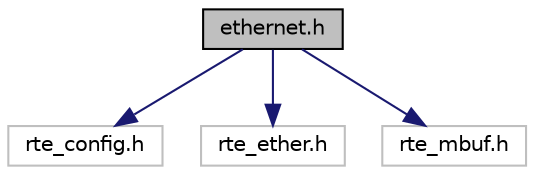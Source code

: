 digraph "ethernet.h"
{
 // LATEX_PDF_SIZE
  edge [fontname="Helvetica",fontsize="10",labelfontname="Helvetica",labelfontsize="10"];
  node [fontname="Helvetica",fontsize="10",shape=record];
  Node1 [label="ethernet.h",height=0.2,width=0.4,color="black", fillcolor="grey75", style="filled", fontcolor="black",tooltip="This file has all definitions for the Ethernet Data Interface Layer."];
  Node1 -> Node2 [color="midnightblue",fontsize="10",style="solid",fontname="Helvetica"];
  Node2 [label="rte_config.h",height=0.2,width=0.4,color="grey75", fillcolor="white", style="filled",tooltip=" "];
  Node1 -> Node3 [color="midnightblue",fontsize="10",style="solid",fontname="Helvetica"];
  Node3 [label="rte_ether.h",height=0.2,width=0.4,color="grey75", fillcolor="white", style="filled",tooltip=" "];
  Node1 -> Node4 [color="midnightblue",fontsize="10",style="solid",fontname="Helvetica"];
  Node4 [label="rte_mbuf.h",height=0.2,width=0.4,color="grey75", fillcolor="white", style="filled",tooltip=" "];
}
